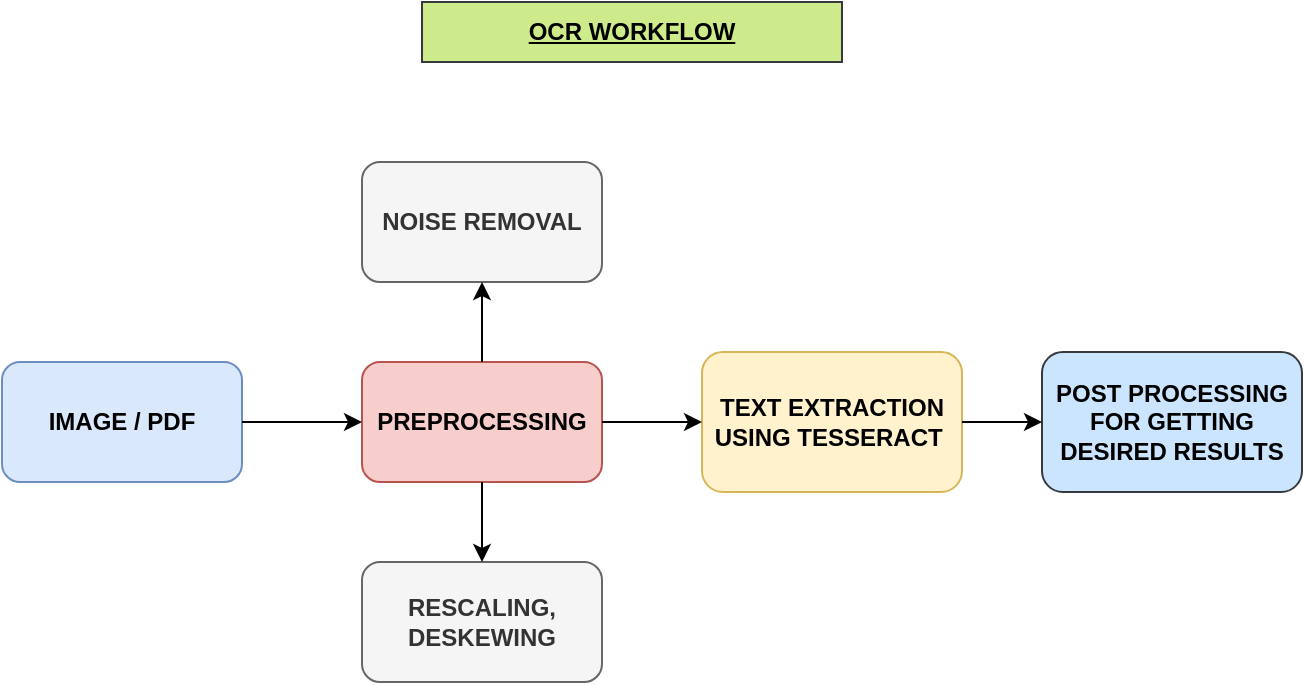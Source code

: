 <mxfile version="13.1.5" type="github"><diagram id="prtHgNgQTEPvFCAcTncT" name="Page-1"><mxGraphModel dx="1038" dy="531" grid="1" gridSize="10" guides="1" tooltips="1" connect="1" arrows="1" fold="1" page="1" pageScale="1" pageWidth="827" pageHeight="1169" math="0" shadow="0"><root><mxCell id="0"/><mxCell id="1" parent="0"/><mxCell id="YaALSza2mQ9R7xCQC5Lv-2" value="&lt;b&gt;IMAGE / PDF&lt;/b&gt;" style="rounded=1;whiteSpace=wrap;html=1;fillColor=#dae8fc;strokeColor=#6c8ebf;" vertex="1" parent="1"><mxGeometry x="70" y="210" width="120" height="60" as="geometry"/></mxCell><mxCell id="YaALSza2mQ9R7xCQC5Lv-3" value="&lt;b&gt;PREPROCESSING&lt;/b&gt;" style="rounded=1;whiteSpace=wrap;html=1;fillColor=#f8cecc;strokeColor=#b85450;" vertex="1" parent="1"><mxGeometry x="250" y="210" width="120" height="60" as="geometry"/></mxCell><mxCell id="YaALSza2mQ9R7xCQC5Lv-4" value="&lt;b&gt;TEXT EXTRACTION USING TESSERACT&amp;nbsp;&lt;/b&gt;" style="rounded=1;whiteSpace=wrap;html=1;fillColor=#fff2cc;strokeColor=#d6b656;" vertex="1" parent="1"><mxGeometry x="420" y="205" width="130" height="70" as="geometry"/></mxCell><mxCell id="YaALSza2mQ9R7xCQC5Lv-5" value="&lt;b&gt;POST PROCESSING FOR GETTING DESIRED RESULTS&lt;/b&gt;" style="rounded=1;whiteSpace=wrap;html=1;fillColor=#cce5ff;strokeColor=#36393d;" vertex="1" parent="1"><mxGeometry x="590" y="205" width="130" height="70" as="geometry"/></mxCell><mxCell id="YaALSza2mQ9R7xCQC5Lv-6" value="&lt;b&gt;NOISE REMOVAL&lt;/b&gt;" style="rounded=1;whiteSpace=wrap;html=1;fillColor=#f5f5f5;strokeColor=#666666;fontColor=#333333;" vertex="1" parent="1"><mxGeometry x="250" y="110" width="120" height="60" as="geometry"/></mxCell><mxCell id="YaALSza2mQ9R7xCQC5Lv-7" value="&lt;b&gt;RESCALING, DESKEWING&lt;/b&gt;" style="rounded=1;whiteSpace=wrap;html=1;fillColor=#f5f5f5;strokeColor=#666666;fontColor=#333333;" vertex="1" parent="1"><mxGeometry x="250" y="310" width="120" height="60" as="geometry"/></mxCell><mxCell id="YaALSza2mQ9R7xCQC5Lv-10" value="" style="endArrow=classic;html=1;exitX=1;exitY=0.5;exitDx=0;exitDy=0;entryX=0;entryY=0.5;entryDx=0;entryDy=0;" edge="1" parent="1" source="YaALSza2mQ9R7xCQC5Lv-2" target="YaALSza2mQ9R7xCQC5Lv-3"><mxGeometry width="50" height="50" relative="1" as="geometry"><mxPoint x="390" y="320" as="sourcePoint"/><mxPoint x="440" y="270" as="targetPoint"/></mxGeometry></mxCell><mxCell id="YaALSza2mQ9R7xCQC5Lv-11" value="" style="endArrow=classic;html=1;exitX=1;exitY=0.5;exitDx=0;exitDy=0;entryX=0;entryY=0.5;entryDx=0;entryDy=0;" edge="1" parent="1" source="YaALSza2mQ9R7xCQC5Lv-3" target="YaALSza2mQ9R7xCQC5Lv-4"><mxGeometry width="50" height="50" relative="1" as="geometry"><mxPoint x="200" y="250" as="sourcePoint"/><mxPoint x="260" y="250" as="targetPoint"/></mxGeometry></mxCell><mxCell id="YaALSza2mQ9R7xCQC5Lv-12" value="" style="endArrow=classic;html=1;entryX=0;entryY=0.5;entryDx=0;entryDy=0;" edge="1" parent="1" target="YaALSza2mQ9R7xCQC5Lv-5"><mxGeometry width="50" height="50" relative="1" as="geometry"><mxPoint x="550" y="240" as="sourcePoint"/><mxPoint x="270" y="260" as="targetPoint"/></mxGeometry></mxCell><mxCell id="YaALSza2mQ9R7xCQC5Lv-13" value="" style="endArrow=classic;html=1;entryX=0.5;entryY=1;entryDx=0;entryDy=0;" edge="1" parent="1" source="YaALSza2mQ9R7xCQC5Lv-3" target="YaALSza2mQ9R7xCQC5Lv-6"><mxGeometry width="50" height="50" relative="1" as="geometry"><mxPoint x="220" y="270" as="sourcePoint"/><mxPoint x="280" y="270" as="targetPoint"/></mxGeometry></mxCell><mxCell id="YaALSza2mQ9R7xCQC5Lv-14" value="" style="endArrow=classic;html=1;exitX=0.5;exitY=1;exitDx=0;exitDy=0;entryX=0.5;entryY=0;entryDx=0;entryDy=0;" edge="1" parent="1" source="YaALSza2mQ9R7xCQC5Lv-3" target="YaALSza2mQ9R7xCQC5Lv-7"><mxGeometry width="50" height="50" relative="1" as="geometry"><mxPoint x="230" y="280" as="sourcePoint"/><mxPoint x="290" y="280" as="targetPoint"/></mxGeometry></mxCell><mxCell id="YaALSza2mQ9R7xCQC5Lv-15" value="&lt;b&gt;&lt;u&gt;OCR WORKFLOW&lt;/u&gt;&lt;/b&gt;" style="rounded=0;whiteSpace=wrap;html=1;fillColor=#cdeb8b;strokeColor=#36393d;" vertex="1" parent="1"><mxGeometry x="280" y="30" width="210" height="30" as="geometry"/></mxCell></root></mxGraphModel></diagram></mxfile>